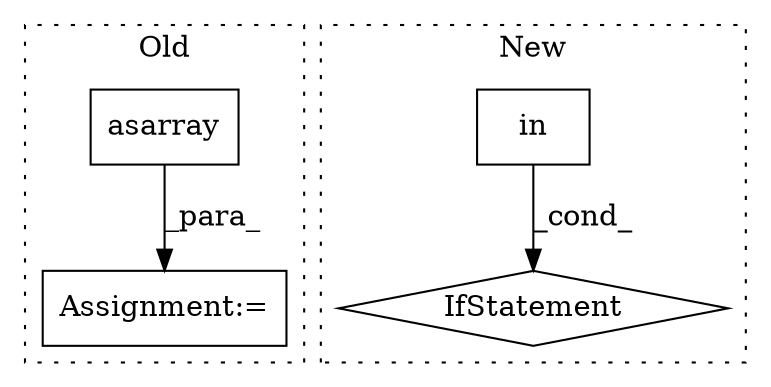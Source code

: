 digraph G {
subgraph cluster0 {
1 [label="asarray" a="32" s="25155,25167" l="8,1" shape="box"];
4 [label="Assignment:=" a="7" s="25148" l="1" shape="box"];
label = "Old";
style="dotted";
}
subgraph cluster1 {
2 [label="in" a="105" s="25267" l="47" shape="box"];
3 [label="IfStatement" a="25" s="25259,25314" l="8,2" shape="diamond"];
label = "New";
style="dotted";
}
1 -> 4 [label="_para_"];
2 -> 3 [label="_cond_"];
}